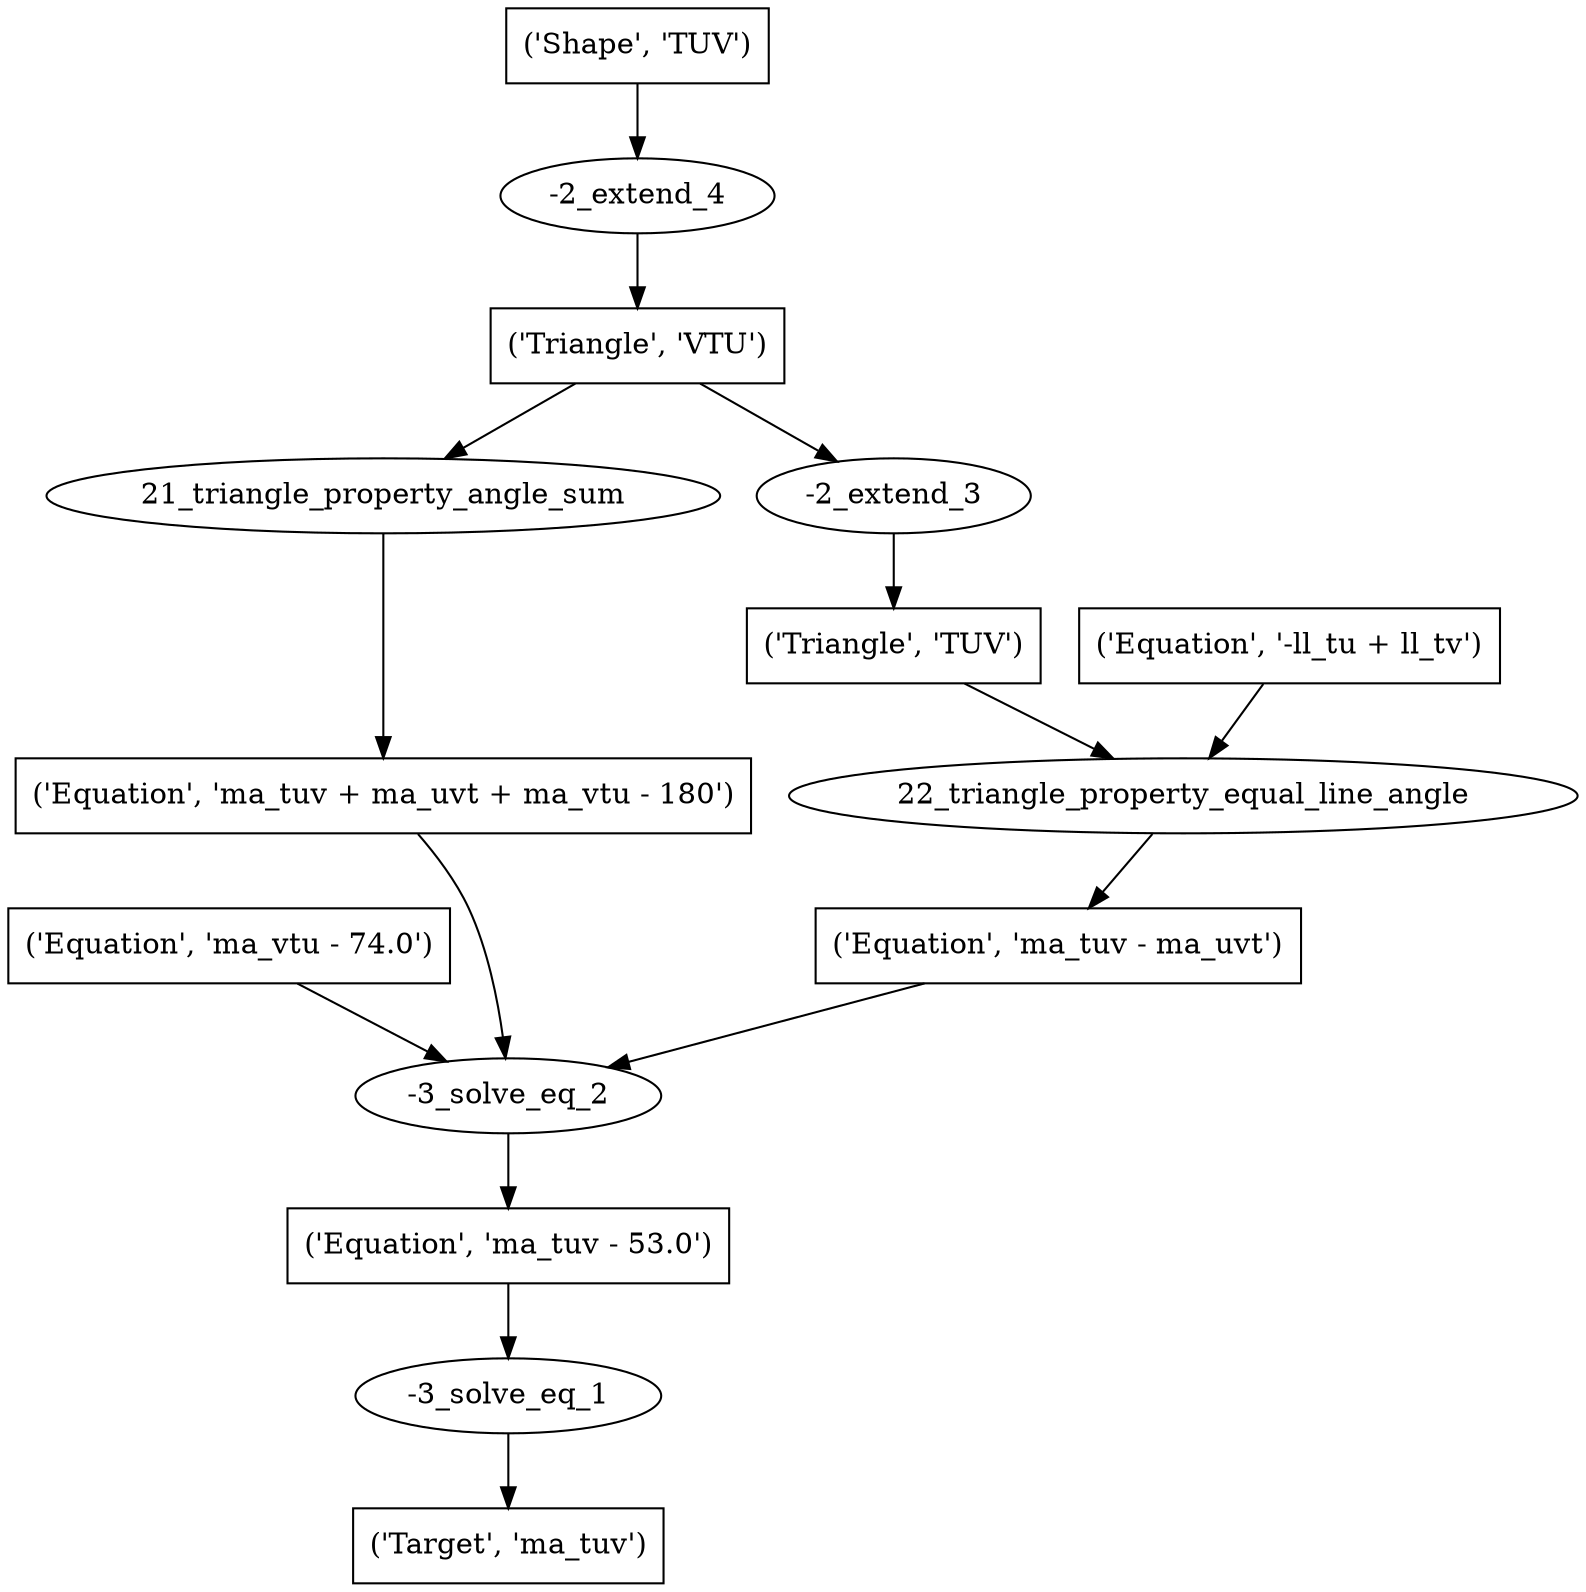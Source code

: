 digraph 79 {
	0 [label="('Target', 'ma_tuv')" shape=box]
	1 [label="-3_solve_eq_1"]
	1 -> 0
	2 [label="('Equation', 'ma_tuv - 53.0')" shape=box]
	2 -> 1
	3 [label="-3_solve_eq_2"]
	3 -> 2
	4 [label="('Equation', 'ma_vtu - 74.0')" shape=box]
	4 -> 3
	5 [label="('Equation', 'ma_tuv - ma_uvt')" shape=box]
	5 -> 3
	6 [label="('Equation', 'ma_tuv + ma_uvt + ma_vtu - 180')" shape=box]
	6 -> 3
	7 [label="22_triangle_property_equal_line_angle"]
	7 -> 5
	8 [label="('Triangle', 'TUV')" shape=box]
	8 -> 7
	9 [label="('Equation', '-ll_tu + ll_tv')" shape=box]
	9 -> 7
	10 [label="21_triangle_property_angle_sum"]
	10 -> 6
	11 [label="('Triangle', 'VTU')" shape=box]
	11 -> 10
	12 [label="-2_extend_3"]
	12 -> 8
	11 -> 12
	13 [label="-2_extend_4"]
	13 -> 11
	14 [label="('Shape', 'TUV')" shape=box]
	14 -> 13
}
